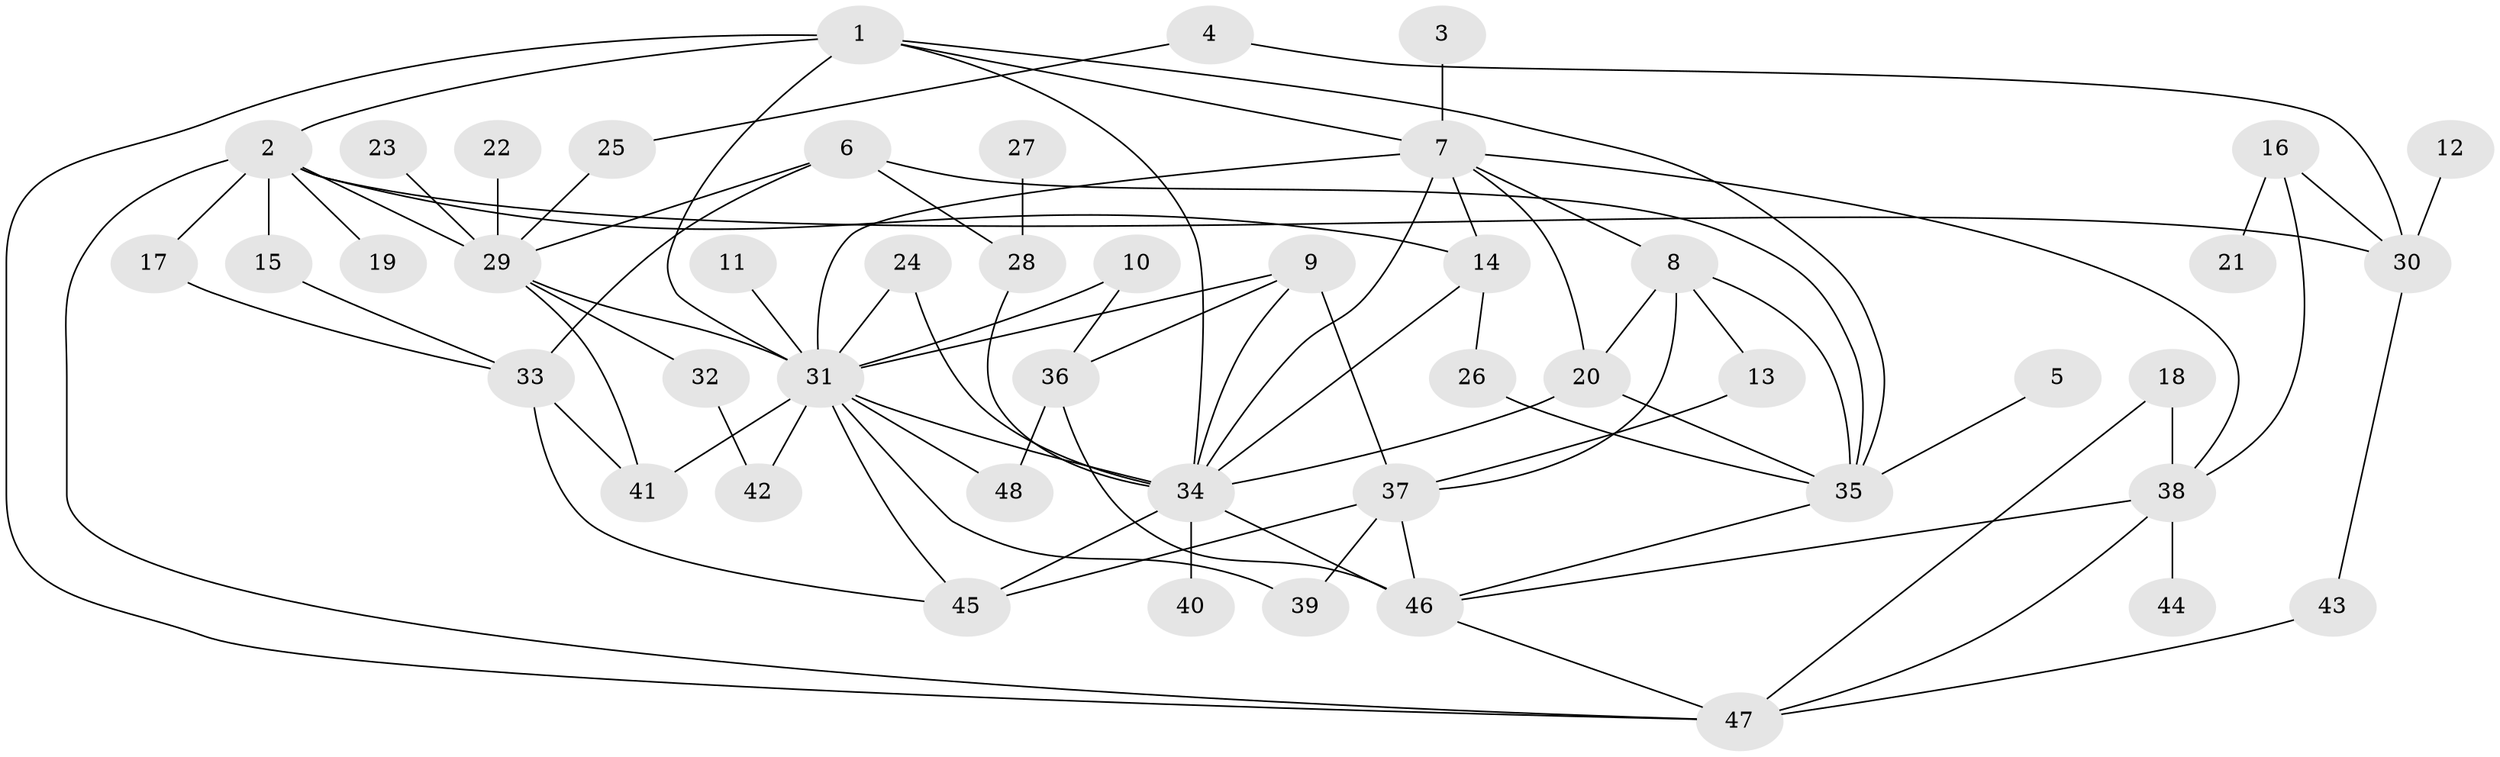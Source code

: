 // original degree distribution, {4: 0.11458333333333333, 3: 0.23958333333333334, 6: 0.03125, 5: 0.0625, 7: 0.020833333333333332, 8: 0.010416666666666666, 1: 0.1875, 2: 0.3229166666666667, 9: 0.010416666666666666}
// Generated by graph-tools (version 1.1) at 2025/25/03/09/25 03:25:27]
// undirected, 48 vertices, 86 edges
graph export_dot {
graph [start="1"]
  node [color=gray90,style=filled];
  1;
  2;
  3;
  4;
  5;
  6;
  7;
  8;
  9;
  10;
  11;
  12;
  13;
  14;
  15;
  16;
  17;
  18;
  19;
  20;
  21;
  22;
  23;
  24;
  25;
  26;
  27;
  28;
  29;
  30;
  31;
  32;
  33;
  34;
  35;
  36;
  37;
  38;
  39;
  40;
  41;
  42;
  43;
  44;
  45;
  46;
  47;
  48;
  1 -- 2 [weight=1.0];
  1 -- 7 [weight=1.0];
  1 -- 31 [weight=1.0];
  1 -- 34 [weight=1.0];
  1 -- 35 [weight=1.0];
  1 -- 47 [weight=1.0];
  2 -- 14 [weight=1.0];
  2 -- 15 [weight=1.0];
  2 -- 17 [weight=1.0];
  2 -- 19 [weight=1.0];
  2 -- 29 [weight=1.0];
  2 -- 30 [weight=1.0];
  2 -- 47 [weight=1.0];
  3 -- 7 [weight=1.0];
  4 -- 25 [weight=1.0];
  4 -- 30 [weight=1.0];
  5 -- 35 [weight=1.0];
  6 -- 28 [weight=1.0];
  6 -- 29 [weight=1.0];
  6 -- 33 [weight=1.0];
  6 -- 35 [weight=1.0];
  7 -- 8 [weight=1.0];
  7 -- 14 [weight=1.0];
  7 -- 20 [weight=1.0];
  7 -- 31 [weight=2.0];
  7 -- 34 [weight=1.0];
  7 -- 38 [weight=1.0];
  8 -- 13 [weight=1.0];
  8 -- 20 [weight=1.0];
  8 -- 35 [weight=1.0];
  8 -- 37 [weight=1.0];
  9 -- 31 [weight=1.0];
  9 -- 34 [weight=1.0];
  9 -- 36 [weight=1.0];
  9 -- 37 [weight=1.0];
  10 -- 31 [weight=1.0];
  10 -- 36 [weight=1.0];
  11 -- 31 [weight=1.0];
  12 -- 30 [weight=1.0];
  13 -- 37 [weight=1.0];
  14 -- 26 [weight=1.0];
  14 -- 34 [weight=1.0];
  15 -- 33 [weight=1.0];
  16 -- 21 [weight=1.0];
  16 -- 30 [weight=1.0];
  16 -- 38 [weight=1.0];
  17 -- 33 [weight=1.0];
  18 -- 38 [weight=1.0];
  18 -- 47 [weight=1.0];
  20 -- 34 [weight=1.0];
  20 -- 35 [weight=1.0];
  22 -- 29 [weight=1.0];
  23 -- 29 [weight=1.0];
  24 -- 31 [weight=1.0];
  24 -- 34 [weight=1.0];
  25 -- 29 [weight=1.0];
  26 -- 35 [weight=1.0];
  27 -- 28 [weight=1.0];
  28 -- 34 [weight=1.0];
  29 -- 31 [weight=1.0];
  29 -- 32 [weight=1.0];
  29 -- 41 [weight=1.0];
  30 -- 43 [weight=1.0];
  31 -- 34 [weight=1.0];
  31 -- 39 [weight=1.0];
  31 -- 41 [weight=2.0];
  31 -- 42 [weight=1.0];
  31 -- 45 [weight=1.0];
  31 -- 48 [weight=1.0];
  32 -- 42 [weight=1.0];
  33 -- 41 [weight=1.0];
  33 -- 45 [weight=1.0];
  34 -- 40 [weight=1.0];
  34 -- 45 [weight=1.0];
  34 -- 46 [weight=1.0];
  35 -- 46 [weight=1.0];
  36 -- 46 [weight=1.0];
  36 -- 48 [weight=1.0];
  37 -- 39 [weight=1.0];
  37 -- 45 [weight=1.0];
  37 -- 46 [weight=1.0];
  38 -- 44 [weight=1.0];
  38 -- 46 [weight=1.0];
  38 -- 47 [weight=1.0];
  43 -- 47 [weight=1.0];
  46 -- 47 [weight=1.0];
}
